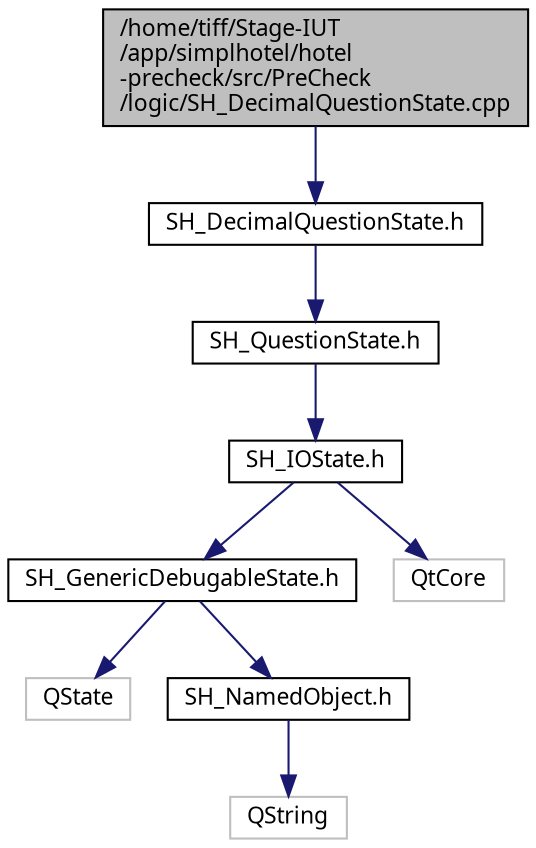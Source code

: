 digraph "/home/tiff/Stage-IUT/app/simplhotel/hotel-precheck/src/PreCheck/logic/SH_DecimalQuestionState.cpp"
{
 // INTERACTIVE_SVG=YES
  bgcolor="transparent";
  edge [fontname="Verdana",fontsize="11",labelfontname="Verdana",labelfontsize="11"];
  node [fontname="Verdana",fontsize="11",shape=record];
  Node1 [label="/home/tiff/Stage-IUT\l/app/simplhotel/hotel\l-precheck/src/PreCheck\l/logic/SH_DecimalQuestionState.cpp",height=0.2,width=0.4,color="black", fillcolor="grey75", style="filled" fontcolor="black"];
  Node1 -> Node2 [color="midnightblue",fontsize="11",style="solid"];
  Node2 [label="SH_DecimalQuestionState.h",height=0.2,width=0.4,color="black",URL="$SH__DecimalQuestionState_8h.html"];
  Node2 -> Node3 [color="midnightblue",fontsize="11",style="solid"];
  Node3 [label="SH_QuestionState.h",height=0.2,width=0.4,color="black",URL="$SH__QuestionState_8h.html"];
  Node3 -> Node4 [color="midnightblue",fontsize="11",style="solid"];
  Node4 [label="SH_IOState.h",height=0.2,width=0.4,color="black",URL="$SH__IOState_8h.html"];
  Node4 -> Node5 [color="midnightblue",fontsize="11",style="solid"];
  Node5 [label="SH_GenericDebugableState.h",height=0.2,width=0.4,color="black",URL="$SH__GenericDebugableState_8h.html"];
  Node5 -> Node6 [color="midnightblue",fontsize="11",style="solid"];
  Node6 [label="QState",height=0.2,width=0.4,color="grey75"];
  Node5 -> Node7 [color="midnightblue",fontsize="11",style="solid"];
  Node7 [label="SH_NamedObject.h",height=0.2,width=0.4,color="black",URL="$SH__NamedObject_8h.html"];
  Node7 -> Node8 [color="midnightblue",fontsize="11",style="solid"];
  Node8 [label="QString",height=0.2,width=0.4,color="grey75"];
  Node4 -> Node9 [color="midnightblue",fontsize="11",style="solid"];
  Node9 [label="QtCore",height=0.2,width=0.4,color="grey75"];
}
